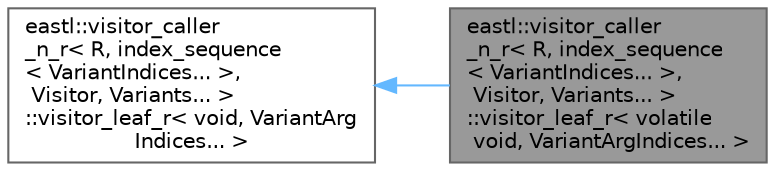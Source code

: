 digraph "eastl::visitor_caller_n_r&lt; R, index_sequence&lt; VariantIndices... &gt;, Visitor, Variants... &gt;::visitor_leaf_r&lt; volatile void, VariantArgIndices... &gt;"
{
 // LATEX_PDF_SIZE
  bgcolor="transparent";
  edge [fontname=Helvetica,fontsize=10,labelfontname=Helvetica,labelfontsize=10];
  node [fontname=Helvetica,fontsize=10,shape=box,height=0.2,width=0.4];
  rankdir="LR";
  Node1 [id="Node000001",label="eastl::visitor_caller\l_n_r\< R, index_sequence\l\< VariantIndices... \>,\l Visitor, Variants... \>\l::visitor_leaf_r\< volatile\l void, VariantArgIndices... \>",height=0.2,width=0.4,color="gray40", fillcolor="grey60", style="filled", fontcolor="black",tooltip=" "];
  Node2 -> Node1 [id="edge1_Node000001_Node000002",dir="back",color="steelblue1",style="solid",tooltip=" "];
  Node2 [id="Node000002",label="eastl::visitor_caller\l_n_r\< R, index_sequence\l\< VariantIndices... \>,\l Visitor, Variants... \>\l::visitor_leaf_r\< void, VariantArg\lIndices... \>",height=0.2,width=0.4,color="gray40", fillcolor="white", style="filled",URL="$structeastl_1_1visitor__caller__n__r_3_01_r_00_01index__sequence_3_01_variant_indices_8_8_8_01_48a1c6c251f9146309afe0c8122b50310.html",tooltip=" "];
}
